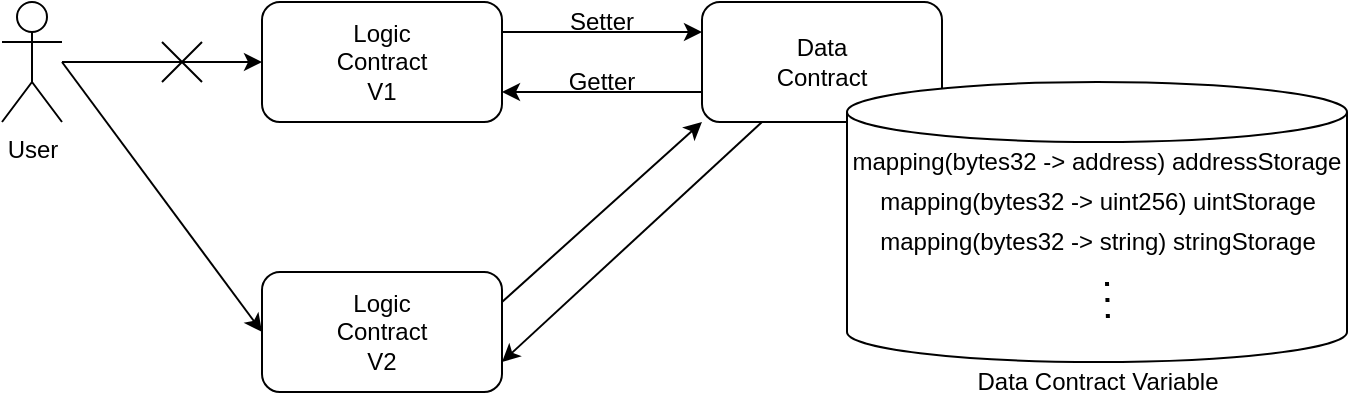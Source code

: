<mxfile version="13.9.9" type="device"><diagram id="pMyzzMZzbAonDWv0XSoM" name="ページ1"><mxGraphModel dx="922" dy="708" grid="1" gridSize="10" guides="1" tooltips="1" connect="1" arrows="1" fold="1" page="1" pageScale="1" pageWidth="827" pageHeight="1169" math="0" shadow="0"><root><mxCell id="0"/><mxCell id="1" parent="0"/><mxCell id="-brh8Szl52hw6QsMaSwe-1" value="" style="rounded=1;whiteSpace=wrap;html=1;" parent="1" vertex="1"><mxGeometry x="230" y="450" width="120" height="60" as="geometry"/></mxCell><mxCell id="-brh8Szl52hw6QsMaSwe-2" value="User" style="shape=umlActor;verticalLabelPosition=bottom;verticalAlign=top;html=1;outlineConnect=0;" parent="1" vertex="1"><mxGeometry x="100" y="450" width="30" height="60" as="geometry"/></mxCell><mxCell id="-brh8Szl52hw6QsMaSwe-3" value="" style="endArrow=classic;html=1;entryX=0;entryY=0.5;entryDx=0;entryDy=0;" parent="1" source="-brh8Szl52hw6QsMaSwe-2" target="-brh8Szl52hw6QsMaSwe-1" edge="1"><mxGeometry width="50" height="50" relative="1" as="geometry"><mxPoint x="480" y="510" as="sourcePoint"/><mxPoint x="530" y="460" as="targetPoint"/></mxGeometry></mxCell><mxCell id="-brh8Szl52hw6QsMaSwe-4" value="Logic Contract&lt;br&gt;V1" style="text;html=1;strokeColor=none;fillColor=none;align=center;verticalAlign=middle;whiteSpace=wrap;rounded=0;" parent="1" vertex="1"><mxGeometry x="270" y="470" width="40" height="20" as="geometry"/></mxCell><mxCell id="-brh8Szl52hw6QsMaSwe-5" value="" style="rounded=1;whiteSpace=wrap;html=1;" parent="1" vertex="1"><mxGeometry x="450" y="450" width="120" height="60" as="geometry"/></mxCell><mxCell id="-brh8Szl52hw6QsMaSwe-6" value="Data Contract" style="text;html=1;strokeColor=none;fillColor=none;align=center;verticalAlign=middle;whiteSpace=wrap;rounded=0;" parent="1" vertex="1"><mxGeometry x="490" y="470" width="40" height="20" as="geometry"/></mxCell><mxCell id="-brh8Szl52hw6QsMaSwe-7" value="" style="endArrow=classic;html=1;exitX=1;exitY=0.25;exitDx=0;exitDy=0;entryX=0;entryY=0.25;entryDx=0;entryDy=0;" parent="1" source="-brh8Szl52hw6QsMaSwe-1" target="-brh8Szl52hw6QsMaSwe-5" edge="1"><mxGeometry width="50" height="50" relative="1" as="geometry"><mxPoint x="480" y="490" as="sourcePoint"/><mxPoint x="530" y="440" as="targetPoint"/><Array as="points"/></mxGeometry></mxCell><mxCell id="-brh8Szl52hw6QsMaSwe-8" value="" style="endArrow=classic;html=1;exitX=0;exitY=0.75;exitDx=0;exitDy=0;entryX=1;entryY=0.75;entryDx=0;entryDy=0;" parent="1" source="-brh8Szl52hw6QsMaSwe-5" target="-brh8Szl52hw6QsMaSwe-1" edge="1"><mxGeometry width="50" height="50" relative="1" as="geometry"><mxPoint x="480" y="490" as="sourcePoint"/><mxPoint x="530" y="440" as="targetPoint"/></mxGeometry></mxCell><mxCell id="-brh8Szl52hw6QsMaSwe-9" value="" style="rounded=1;whiteSpace=wrap;html=1;" parent="1" vertex="1"><mxGeometry x="230" y="585" width="120" height="60" as="geometry"/></mxCell><mxCell id="-brh8Szl52hw6QsMaSwe-10" value="Logic&lt;br&gt;Contract&lt;br&gt;V2" style="text;html=1;strokeColor=none;fillColor=none;align=center;verticalAlign=middle;whiteSpace=wrap;rounded=0;" parent="1" vertex="1"><mxGeometry x="270" y="605" width="40" height="20" as="geometry"/></mxCell><mxCell id="-brh8Szl52hw6QsMaSwe-11" value="" style="endArrow=classic;html=1;exitX=1;exitY=0.25;exitDx=0;exitDy=0;" parent="1" source="-brh8Szl52hw6QsMaSwe-9" edge="1"><mxGeometry width="50" height="50" relative="1" as="geometry"><mxPoint x="480" y="490" as="sourcePoint"/><mxPoint x="450" y="510" as="targetPoint"/></mxGeometry></mxCell><mxCell id="-brh8Szl52hw6QsMaSwe-12" value="" style="endArrow=classic;html=1;exitX=0.25;exitY=1;exitDx=0;exitDy=0;entryX=1;entryY=0.75;entryDx=0;entryDy=0;" parent="1" source="-brh8Szl52hw6QsMaSwe-5" target="-brh8Szl52hw6QsMaSwe-9" edge="1"><mxGeometry width="50" height="50" relative="1" as="geometry"><mxPoint x="480" y="490" as="sourcePoint"/><mxPoint x="530" y="440" as="targetPoint"/></mxGeometry></mxCell><mxCell id="-brh8Szl52hw6QsMaSwe-13" value="Setter" style="text;html=1;strokeColor=none;fillColor=none;align=center;verticalAlign=middle;whiteSpace=wrap;rounded=0;" parent="1" vertex="1"><mxGeometry x="380" y="450" width="40" height="20" as="geometry"/></mxCell><mxCell id="-brh8Szl52hw6QsMaSwe-14" value="Getter" style="text;html=1;strokeColor=none;fillColor=none;align=center;verticalAlign=middle;whiteSpace=wrap;rounded=0;" parent="1" vertex="1"><mxGeometry x="380" y="480" width="40" height="20" as="geometry"/></mxCell><mxCell id="-brh8Szl52hw6QsMaSwe-18" value="" style="shape=umlDestroy;" parent="1" vertex="1"><mxGeometry x="180" y="470" width="20" height="20" as="geometry"/></mxCell><mxCell id="-brh8Szl52hw6QsMaSwe-19" value="" style="endArrow=classic;html=1;entryX=0;entryY=0.5;entryDx=0;entryDy=0;" parent="1" target="-brh8Szl52hw6QsMaSwe-9" edge="1"><mxGeometry width="50" height="50" relative="1" as="geometry"><mxPoint x="130" y="480" as="sourcePoint"/><mxPoint x="240" y="490" as="targetPoint"/></mxGeometry></mxCell><mxCell id="SJW8q3_JUqWffFAKK8Eg-1" value="" style="shape=cylinder3;whiteSpace=wrap;html=1;boundedLbl=1;backgroundOutline=1;size=15;" vertex="1" parent="1"><mxGeometry x="522.5" y="490" width="250" height="140" as="geometry"/></mxCell><mxCell id="SJW8q3_JUqWffFAKK8Eg-2" value="mapping(bytes32 -&amp;gt; address) addressStorage" style="text;html=1;strokeColor=none;fillColor=none;align=center;verticalAlign=middle;whiteSpace=wrap;rounded=0;" vertex="1" parent="1"><mxGeometry x="520" y="520" width="255" height="20" as="geometry"/></mxCell><mxCell id="SJW8q3_JUqWffFAKK8Eg-3" value="mapping(bytes32 -&amp;gt; uint256) uintStorage" style="text;html=1;strokeColor=none;fillColor=none;align=center;verticalAlign=middle;whiteSpace=wrap;rounded=0;" vertex="1" parent="1"><mxGeometry x="527.5" y="540" width="240" height="20" as="geometry"/></mxCell><mxCell id="SJW8q3_JUqWffFAKK8Eg-4" value="" style="endArrow=none;dashed=1;html=1;dashPattern=1 3;strokeWidth=2;" edge="1" parent="1"><mxGeometry width="50" height="50" relative="1" as="geometry"><mxPoint x="652.5" y="590" as="sourcePoint"/><mxPoint x="653" y="610" as="targetPoint"/><Array as="points"><mxPoint x="653" y="610"/></Array></mxGeometry></mxCell><mxCell id="SJW8q3_JUqWffFAKK8Eg-5" value="mapping(bytes32 -&amp;gt; string) stringStorage" style="text;html=1;strokeColor=none;fillColor=none;align=center;verticalAlign=middle;whiteSpace=wrap;rounded=0;" vertex="1" parent="1"><mxGeometry x="527.5" y="560" width="240" height="20" as="geometry"/></mxCell><mxCell id="SJW8q3_JUqWffFAKK8Eg-6" value="Data Contract Variable" style="text;html=1;strokeColor=none;fillColor=none;align=center;verticalAlign=middle;whiteSpace=wrap;rounded=0;" vertex="1" parent="1"><mxGeometry x="582.5" y="630" width="130" height="20" as="geometry"/></mxCell></root></mxGraphModel></diagram></mxfile>
